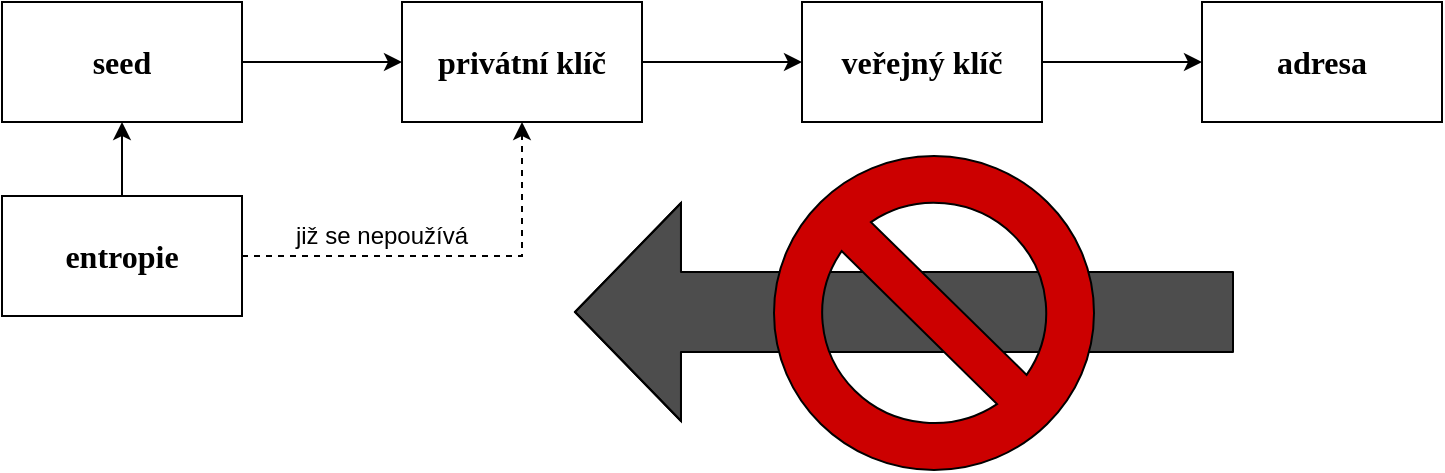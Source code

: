 <mxfile version="12.1.3" pages="1"><diagram id="Zjn0YYuxNDRUgJOJhj0B" name="Page-1"><mxGraphModel dx="1408" dy="630" grid="1" gridSize="10" guides="1" tooltips="1" connect="1" arrows="1" fold="1" page="1" pageScale="1" pageWidth="827" pageHeight="1169" math="0" shadow="0"><root><mxCell id="0"/><mxCell id="1" parent="0"/><mxCell id="bS7zh1g8rDuf15GeudfE-3" value="" style="edgeStyle=orthogonalEdgeStyle;rounded=0;orthogonalLoop=1;jettySize=auto;html=1;" edge="1" parent="1" source="bS7zh1g8rDuf15GeudfE-1" target="bS7zh1g8rDuf15GeudfE-2"><mxGeometry relative="1" as="geometry"/></mxCell><mxCell id="bS7zh1g8rDuf15GeudfE-7" value="" style="edgeStyle=orthogonalEdgeStyle;rounded=0;orthogonalLoop=1;jettySize=auto;html=1;dashed=1;" edge="1" parent="1" source="bS7zh1g8rDuf15GeudfE-1" target="bS7zh1g8rDuf15GeudfE-6"><mxGeometry relative="1" as="geometry"/></mxCell><mxCell id="bS7zh1g8rDuf15GeudfE-1" value="&lt;div style=&quot;font-size: 16px&quot;&gt;&lt;font face=&quot;Tahoma&quot;&gt;&lt;b&gt;entropie&lt;/b&gt;&lt;/font&gt;&lt;/div&gt;" style="rounded=0;whiteSpace=wrap;html=1;" vertex="1" parent="1"><mxGeometry x="20" y="337" width="120" height="60" as="geometry"/></mxCell><mxCell id="bS7zh1g8rDuf15GeudfE-10" value="" style="edgeStyle=orthogonalEdgeStyle;rounded=0;orthogonalLoop=1;jettySize=auto;html=1;" edge="1" parent="1" source="bS7zh1g8rDuf15GeudfE-6" target="bS7zh1g8rDuf15GeudfE-9"><mxGeometry relative="1" as="geometry"/></mxCell><mxCell id="bS7zh1g8rDuf15GeudfE-6" value="&lt;div style=&quot;font-size: 16px&quot;&gt;&lt;font style=&quot;font-size: 16px&quot;&gt;&lt;b&gt;&lt;font style=&quot;font-size: 16px&quot; face=&quot;Tahoma&quot;&gt;privátní klíč&lt;/font&gt;&lt;/b&gt;&lt;/font&gt;&lt;/div&gt;" style="rounded=0;whiteSpace=wrap;html=1;" vertex="1" parent="1"><mxGeometry x="220" y="240" width="120" height="60" as="geometry"/></mxCell><mxCell id="bS7zh1g8rDuf15GeudfE-12" value="" style="edgeStyle=orthogonalEdgeStyle;rounded=0;orthogonalLoop=1;jettySize=auto;html=1;" edge="1" parent="1" source="bS7zh1g8rDuf15GeudfE-9" target="bS7zh1g8rDuf15GeudfE-11"><mxGeometry relative="1" as="geometry"/></mxCell><mxCell id="bS7zh1g8rDuf15GeudfE-9" value="&lt;font face=&quot;Tahoma&quot;&gt;&lt;b&gt;&lt;font style=&quot;font-size: 16px&quot;&gt;veřejný klíč&lt;/font&gt;&lt;/b&gt;&lt;/font&gt;" style="rounded=0;whiteSpace=wrap;html=1;" vertex="1" parent="1"><mxGeometry x="420" y="240" width="120" height="60" as="geometry"/></mxCell><mxCell id="bS7zh1g8rDuf15GeudfE-11" value="&lt;font style=&quot;font-size: 16px&quot; face=&quot;Tahoma&quot;&gt;&lt;b&gt;&lt;font style=&quot;font-size: 16px&quot;&gt;adresa&lt;/font&gt;&lt;/b&gt;&lt;/font&gt;" style="rounded=0;whiteSpace=wrap;html=1;" vertex="1" parent="1"><mxGeometry x="620" y="240" width="120" height="60" as="geometry"/></mxCell><mxCell id="bS7zh1g8rDuf15GeudfE-8" style="edgeStyle=orthogonalEdgeStyle;rounded=0;orthogonalLoop=1;jettySize=auto;html=1;" edge="1" parent="1" source="bS7zh1g8rDuf15GeudfE-2" target="bS7zh1g8rDuf15GeudfE-6"><mxGeometry relative="1" as="geometry"/></mxCell><mxCell id="bS7zh1g8rDuf15GeudfE-2" value="&lt;div style=&quot;font-size: 16px&quot;&gt;&lt;font style=&quot;font-size: 16px&quot; face=&quot;Tahoma&quot;&gt;&lt;b&gt;seed&lt;/b&gt;&lt;/font&gt;&lt;/div&gt;" style="rounded=0;whiteSpace=wrap;html=1;" vertex="1" parent="1"><mxGeometry x="20" y="240" width="120" height="60" as="geometry"/></mxCell><mxCell id="bS7zh1g8rDuf15GeudfE-13" value="" style="shape=flexArrow;endArrow=classic;html=1;endWidth=68;endSize=17.33;width=40;fillColor=#4D4D4D;" edge="1" parent="1"><mxGeometry width="50" height="50" relative="1" as="geometry"><mxPoint x="636" y="395" as="sourcePoint"/><mxPoint x="306" y="395" as="targetPoint"/><Array as="points"><mxPoint x="436" y="395"/></Array></mxGeometry></mxCell><mxCell id="bS7zh1g8rDuf15GeudfE-14" value="" style="verticalLabelPosition=bottom;verticalAlign=top;html=1;shape=mxgraph.basic.no_symbol;fillColor=#CC0000;" vertex="1" parent="1"><mxGeometry x="406" y="317" width="160" height="157" as="geometry"/></mxCell><mxCell id="bS7zh1g8rDuf15GeudfE-16" value="již se nepoužívá" style="text;html=1;strokeColor=none;fillColor=none;align=center;verticalAlign=middle;whiteSpace=wrap;rounded=0;" vertex="1" parent="1"><mxGeometry x="150" y="347" width="120" height="20" as="geometry"/></mxCell></root></mxGraphModel></diagram></mxfile>